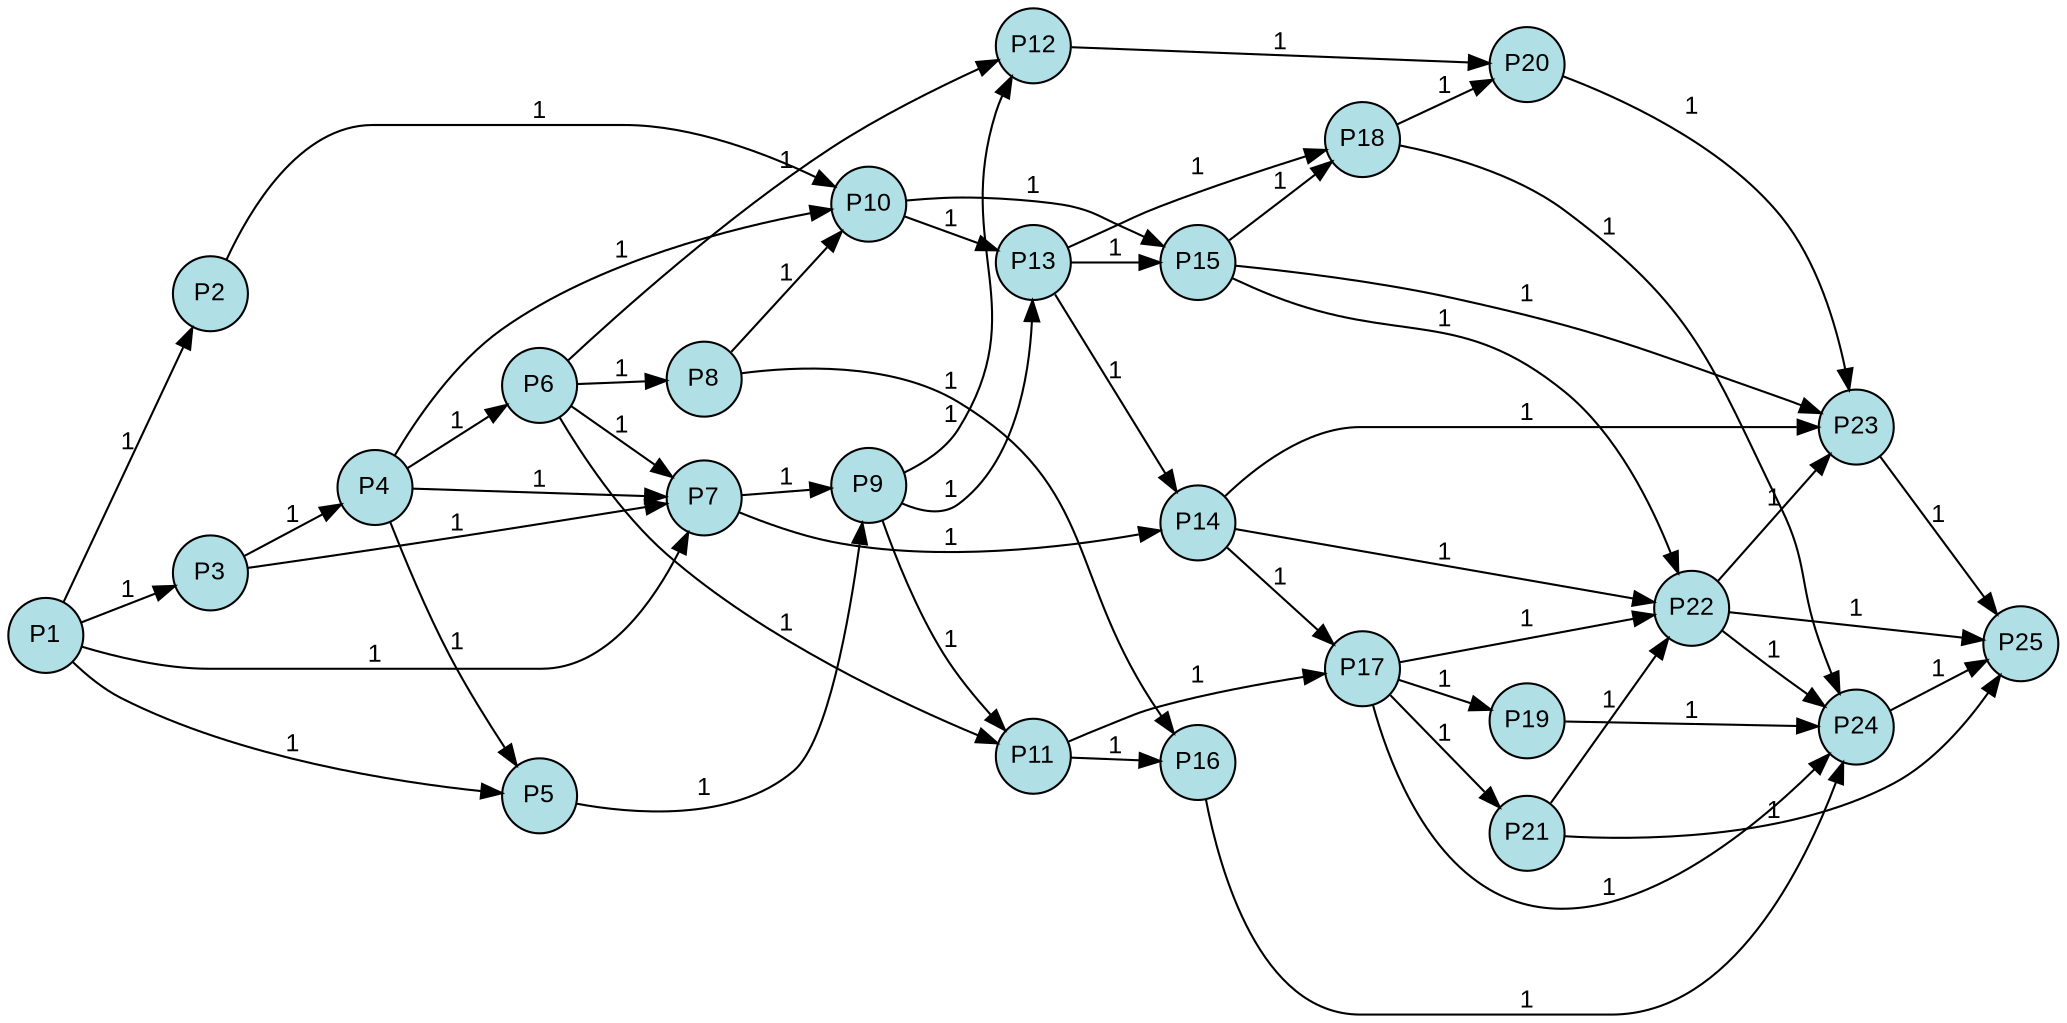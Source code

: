 digraph {
  splines=true;

node [margin=0 fontname=arial fontcolor=black fontsize=12 shape=circle width=0.5 fixedsize=true style=filled fillcolor=powderblue]

  1 [label="P1"]
  2 [label="P2"]
  3 [label="P3"]
  4 [label="P4"]
  5 [label="P5"]
  6 [label="P6"]
  7 [label="P7"]
  8 [label="P8"]
  9 [label="P9"]
  10 [label="P10"]
  11 [label="P11"]
  12 [label="P12"]
  13 [label="P13"]
  14 [label="P14"]
  15 [label="P15"]
  16 [label="P16"]
  17 [label="P17"]
  18 [label="P18"]
  19 [label="P19"]
  20 [label="P20"]
  21 [label="P21"]
  22 [label="P22"]
  23 [label="P23"]
  24 [label="P24"]
  25 [label="P25"]
rankdir=LR

edge [margin=0 fontname=arial fontcolor=black fontsize=12]

	1 -> 2 [label="1"]
	1 -> 3 [label="1"]
	1 -> 7 [label="1"]
	1 -> 5 [label="1"]
	2 -> 10 [label="1"]
	3 -> 4 [label="1"]
	3 -> 7 [label="1"]
	4 -> 10 [label="1"]
	4 -> 6 [label="1"]
	4 -> 7 [label="1"]
	4 -> 5 [label="1"]
	5 -> 9 [label="1"]
	6 -> 12 [label="1"]
	6 -> 8 [label="1"]
	6 -> 7 [label="1"]
	6 -> 11 [label="1"]
	7 -> 9 [label="1"]
	7 -> 14 [label="1"]
	8 -> 10 [label="1"]
	8 -> 16 [label="1"]
	9 -> 12 [label="1"]
	9 -> 13 [label="1"]
	9 -> 11 [label="1"]
	10 -> 13 [label="1"]
	10 -> 15 [label="1"]
	11 -> 16 [label="1"]
	11 -> 17 [label="1"]
	12 -> 20 [label="1"]
	13 -> 18 [label="1"]
	13 -> 15 [label="1"]
	13 -> 14 [label="1"]
	15 -> 18 [label="1"]
	15 -> 23 [label="1"]
	15 -> 22 [label="1"]
	14 -> 23 [label="1"]
	14 -> 22 [label="1"]
	14 -> 17 [label="1"]
	16 -> 24 [label="1"]
	18 -> 20 [label="1"]
	18 -> 24 [label="1"]
	17 -> 22 [label="1"]
	17 -> 19 [label="1"]
	17 -> 21 [label="1"]
	17 -> 24 [label="1"]
	20 -> 23 [label="1"]
	19 -> 24 [label="1"]
	21 -> 22 [label="1"]
	21 -> 25 [label="1"]
	22 -> 23 [label="1"]
	22 -> 25 [label="1"]
	22 -> 24 [label="1"]
	23 -> 25 [label="1"]
	24 -> 25 [label="1"]
	{rank=same  1 }
	{rank=same  2, 3 }
	{rank=same  4 }
	{rank=same  5, 6 }
	{rank=same  7, 8 }
	{rank=same  9, 10 }
	{rank=same  11, 12, 13 }
	{rank=same  14, 15, 16 }
	{rank=same  17, 18 }
	{rank=same  19, 20, 21 }
	{rank=same  22 }
	{rank=same  23, 24 }
	{rank=same 25 }

} 

